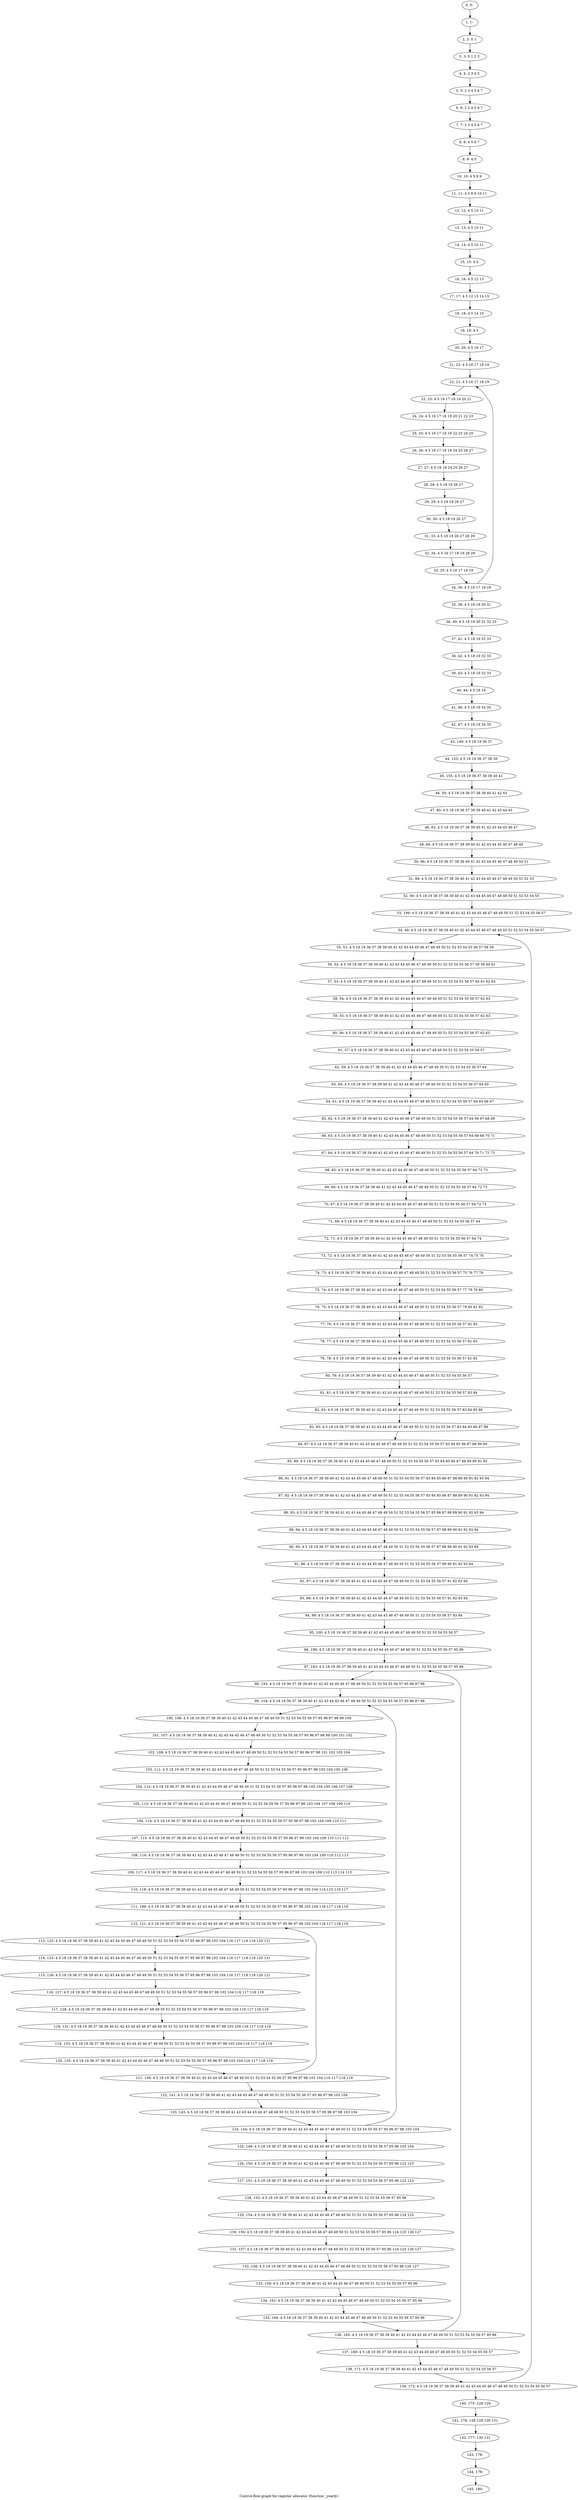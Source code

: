 digraph G {
graph [label="Control-flow-graph for register allocator (function _yearly)"]
0[label="0, 0: "];
1[label="1, 1: "];
2[label="2, 2: 0 1 "];
3[label="3, 3: 0 1 2 3 "];
4[label="4, 4: 2 3 4 5 "];
5[label="5, 5: 2 3 4 5 6 7 "];
6[label="6, 6: 2 3 4 5 6 7 "];
7[label="7, 7: 2 3 4 5 6 7 "];
8[label="8, 8: 4 5 6 7 "];
9[label="9, 9: 4 5 "];
10[label="10, 10: 4 5 8 9 "];
11[label="11, 11: 4 5 8 9 10 11 "];
12[label="12, 12: 4 5 10 11 "];
13[label="13, 13: 4 5 10 11 "];
14[label="14, 14: 4 5 10 11 "];
15[label="15, 15: 4 5 "];
16[label="16, 16: 4 5 12 13 "];
17[label="17, 17: 4 5 12 13 14 15 "];
18[label="18, 18: 4 5 14 15 "];
19[label="19, 19: 4 5 "];
20[label="20, 20: 4 5 16 17 "];
21[label="21, 22: 4 5 16 17 18 19 "];
22[label="22, 21: 4 5 16 17 18 19 "];
23[label="23, 23: 4 5 16 17 18 19 20 21 "];
24[label="24, 24: 4 5 16 17 18 19 20 21 22 23 "];
25[label="25, 25: 4 5 16 17 18 19 22 23 24 25 "];
26[label="26, 26: 4 5 16 17 18 19 24 25 26 27 "];
27[label="27, 27: 4 5 18 19 24 25 26 27 "];
28[label="28, 28: 4 5 18 19 26 27 "];
29[label="29, 29: 4 5 18 19 26 27 "];
30[label="30, 30: 4 5 18 19 26 27 "];
31[label="31, 33: 4 5 18 19 26 27 28 29 "];
32[label="32, 34: 4 5 16 17 18 19 28 29 "];
33[label="33, 35: 4 5 16 17 18 19 "];
34[label="34, 36: 4 5 16 17 18 19 "];
35[label="35, 39: 4 5 18 19 30 31 "];
36[label="36, 40: 4 5 18 19 30 31 32 33 "];
37[label="37, 41: 4 5 18 19 32 33 "];
38[label="38, 42: 4 5 18 19 32 33 "];
39[label="39, 43: 4 5 18 19 32 33 "];
40[label="40, 44: 4 5 18 19 "];
41[label="41, 46: 4 5 18 19 34 35 "];
42[label="42, 47: 4 5 18 19 34 35 "];
43[label="43, 149: 4 5 18 19 36 37 "];
44[label="44, 153: 4 5 18 19 36 37 38 39 "];
45[label="45, 155: 4 5 18 19 36 37 38 39 40 41 "];
46[label="46, 50: 4 5 18 19 36 37 38 39 40 41 42 43 "];
47[label="47, 80: 4 5 18 19 36 37 38 39 40 41 42 43 44 45 "];
48[label="48, 82: 4 5 18 19 36 37 38 39 40 41 42 43 44 45 46 47 "];
49[label="49, 84: 4 5 18 19 36 37 38 39 40 41 42 43 44 45 46 47 48 49 "];
50[label="50, 86: 4 5 18 19 36 37 38 39 40 41 42 43 44 45 46 47 48 49 50 51 "];
51[label="51, 88: 4 5 18 19 36 37 38 39 40 41 42 43 44 45 46 47 48 49 50 51 52 53 "];
52[label="52, 90: 4 5 18 19 36 37 38 39 40 41 42 43 44 45 46 47 48 49 50 51 52 53 54 55 "];
53[label="53, 199: 4 5 18 19 36 37 38 39 40 41 42 43 44 45 46 47 48 49 50 51 52 53 54 55 56 57 "];
54[label="54, 49: 4 5 18 19 36 37 38 39 40 41 42 43 44 45 46 47 48 49 50 51 52 53 54 55 56 57 "];
55[label="55, 51: 4 5 18 19 36 37 38 39 40 41 42 43 44 45 46 47 48 49 50 51 52 53 54 55 56 57 58 59 "];
56[label="56, 52: 4 5 18 19 36 37 38 39 40 41 42 43 44 45 46 47 48 49 50 51 52 53 54 55 56 57 58 59 60 61 "];
57[label="57, 53: 4 5 18 19 36 37 38 39 40 41 42 43 44 45 46 47 48 49 50 51 52 53 54 55 56 57 60 61 62 63 "];
58[label="58, 54: 4 5 18 19 36 37 38 39 40 41 42 43 44 45 46 47 48 49 50 51 52 53 54 55 56 57 62 63 "];
59[label="59, 55: 4 5 18 19 36 37 38 39 40 41 42 43 44 45 46 47 48 49 50 51 52 53 54 55 56 57 62 63 "];
60[label="60, 56: 4 5 18 19 36 37 38 39 40 41 42 43 44 45 46 47 48 49 50 51 52 53 54 55 56 57 62 63 "];
61[label="61, 57: 4 5 18 19 36 37 38 39 40 41 42 43 44 45 46 47 48 49 50 51 52 53 54 55 56 57 "];
62[label="62, 59: 4 5 18 19 36 37 38 39 40 41 42 43 44 45 46 47 48 49 50 51 52 53 54 55 56 57 64 "];
63[label="63, 60: 4 5 18 19 36 37 38 39 40 41 42 43 44 45 46 47 48 49 50 51 52 53 54 55 56 57 64 65 "];
64[label="64, 61: 4 5 18 19 36 37 38 39 40 41 42 43 44 45 46 47 48 49 50 51 52 53 54 55 56 57 64 65 66 67 "];
65[label="65, 62: 4 5 18 19 36 37 38 39 40 41 42 43 44 45 46 47 48 49 50 51 52 53 54 55 56 57 64 66 67 68 69 "];
66[label="66, 63: 4 5 18 19 36 37 38 39 40 41 42 43 44 45 46 47 48 49 50 51 52 53 54 55 56 57 64 68 69 70 71 "];
67[label="67, 64: 4 5 18 19 36 37 38 39 40 41 42 43 44 45 46 47 48 49 50 51 52 53 54 55 56 57 64 70 71 72 73 "];
68[label="68, 65: 4 5 18 19 36 37 38 39 40 41 42 43 44 45 46 47 48 49 50 51 52 53 54 55 56 57 64 72 73 "];
69[label="69, 66: 4 5 18 19 36 37 38 39 40 41 42 43 44 45 46 47 48 49 50 51 52 53 54 55 56 57 64 72 73 "];
70[label="70, 67: 4 5 18 19 36 37 38 39 40 41 42 43 44 45 46 47 48 49 50 51 52 53 54 55 56 57 64 72 73 "];
71[label="71, 68: 4 5 18 19 36 37 38 39 40 41 42 43 44 45 46 47 48 49 50 51 52 53 54 55 56 57 64 "];
72[label="72, 71: 4 5 18 19 36 37 38 39 40 41 42 43 44 45 46 47 48 49 50 51 52 53 54 55 56 57 64 74 "];
73[label="73, 72: 4 5 18 19 36 37 38 39 40 41 42 43 44 45 46 47 48 49 50 51 52 53 54 55 56 57 74 75 76 "];
74[label="74, 73: 4 5 18 19 36 37 38 39 40 41 42 43 44 45 46 47 48 49 50 51 52 53 54 55 56 57 75 76 77 78 "];
75[label="75, 74: 4 5 18 19 36 37 38 39 40 41 42 43 44 45 46 47 48 49 50 51 52 53 54 55 56 57 77 78 79 80 "];
76[label="76, 75: 4 5 18 19 36 37 38 39 40 41 42 43 44 45 46 47 48 49 50 51 52 53 54 55 56 57 79 80 81 82 "];
77[label="77, 76: 4 5 18 19 36 37 38 39 40 41 42 43 44 45 46 47 48 49 50 51 52 53 54 55 56 57 81 82 "];
78[label="78, 77: 4 5 18 19 36 37 38 39 40 41 42 43 44 45 46 47 48 49 50 51 52 53 54 55 56 57 81 82 "];
79[label="79, 78: 4 5 18 19 36 37 38 39 40 41 42 43 44 45 46 47 48 49 50 51 52 53 54 55 56 57 81 82 "];
80[label="80, 79: 4 5 18 19 36 37 38 39 40 41 42 43 44 45 46 47 48 49 50 51 52 53 54 55 56 57 "];
81[label="81, 81: 4 5 18 19 36 37 38 39 40 41 42 43 44 45 46 47 48 49 50 51 52 53 54 55 56 57 83 84 "];
82[label="82, 83: 4 5 18 19 36 37 38 39 40 41 42 43 44 45 46 47 48 49 50 51 52 53 54 55 56 57 83 84 85 86 "];
83[label="83, 85: 4 5 18 19 36 37 38 39 40 41 42 43 44 45 46 47 48 49 50 51 52 53 54 55 56 57 83 84 85 86 87 88 "];
84[label="84, 87: 4 5 18 19 36 37 38 39 40 41 42 43 44 45 46 47 48 49 50 51 52 53 54 55 56 57 83 84 85 86 87 88 89 90 "];
85[label="85, 89: 4 5 18 19 36 37 38 39 40 41 42 43 44 45 46 47 48 49 50 51 52 53 54 55 56 57 83 84 85 86 87 88 89 90 91 92 "];
86[label="86, 91: 4 5 18 19 36 37 38 39 40 41 42 43 44 45 46 47 48 49 50 51 52 53 54 55 56 57 83 84 85 86 87 88 89 90 91 92 93 94 "];
87[label="87, 92: 4 5 18 19 36 37 38 39 40 41 42 43 44 45 46 47 48 49 50 51 52 53 54 55 56 57 83 84 85 86 87 88 89 90 91 92 93 94 "];
88[label="88, 93: 4 5 18 19 36 37 38 39 40 41 42 43 44 45 46 47 48 49 50 51 52 53 54 55 56 57 85 86 87 88 89 90 91 92 93 94 "];
89[label="89, 94: 4 5 18 19 36 37 38 39 40 41 42 43 44 45 46 47 48 49 50 51 52 53 54 55 56 57 87 88 89 90 91 92 93 94 "];
90[label="90, 95: 4 5 18 19 36 37 38 39 40 41 42 43 44 45 46 47 48 49 50 51 52 53 54 55 56 57 87 88 89 90 91 92 93 94 "];
91[label="91, 96: 4 5 18 19 36 37 38 39 40 41 42 43 44 45 46 47 48 49 50 51 52 53 54 55 56 57 89 90 91 92 93 94 "];
92[label="92, 97: 4 5 18 19 36 37 38 39 40 41 42 43 44 45 46 47 48 49 50 51 52 53 54 55 56 57 91 92 93 94 "];
93[label="93, 98: 4 5 18 19 36 37 38 39 40 41 42 43 44 45 46 47 48 49 50 51 52 53 54 55 56 57 91 92 93 94 "];
94[label="94, 99: 4 5 18 19 36 37 38 39 40 41 42 43 44 45 46 47 48 49 50 51 52 53 54 55 56 57 93 94 "];
95[label="95, 100: 4 5 18 19 36 37 38 39 40 41 42 43 44 45 46 47 48 49 50 51 52 53 54 55 56 57 "];
96[label="96, 196: 4 5 18 19 36 37 38 39 40 41 42 43 44 45 46 47 48 49 50 51 52 53 54 55 56 57 95 96 "];
97[label="97, 183: 4 5 18 19 36 37 38 39 40 41 42 43 44 45 46 47 48 49 50 51 52 53 54 55 56 57 95 96 "];
98[label="98, 193: 4 5 18 19 36 37 38 39 40 41 42 43 44 45 46 47 48 49 50 51 52 53 54 55 56 57 95 96 97 98 "];
99[label="99, 104: 4 5 18 19 36 37 38 39 40 41 42 43 44 45 46 47 48 49 50 51 52 53 54 55 56 57 95 96 97 98 "];
100[label="100, 106: 4 5 18 19 36 37 38 39 40 41 42 43 44 45 46 47 48 49 50 51 52 53 54 55 56 57 95 96 97 98 99 100 "];
101[label="101, 107: 4 5 18 19 36 37 38 39 40 41 42 43 44 45 46 47 48 49 50 51 52 53 54 55 56 57 95 96 97 98 99 100 101 102 "];
102[label="102, 108: 4 5 18 19 36 37 38 39 40 41 42 43 44 45 46 47 48 49 50 51 52 53 54 55 56 57 95 96 97 98 101 102 103 104 "];
103[label="103, 111: 4 5 18 19 36 37 38 39 40 41 42 43 44 45 46 47 48 49 50 51 52 53 54 55 56 57 95 96 97 98 103 104 105 106 "];
104[label="104, 112: 4 5 18 19 36 37 38 39 40 41 42 43 44 45 46 47 48 49 50 51 52 53 54 55 56 57 95 96 97 98 103 104 105 106 107 108 "];
105[label="105, 113: 4 5 18 19 36 37 38 39 40 41 42 43 44 45 46 47 48 49 50 51 52 53 54 55 56 57 95 96 97 98 103 104 107 108 109 110 "];
106[label="106, 114: 4 5 18 19 36 37 38 39 40 41 42 43 44 45 46 47 48 49 50 51 52 53 54 55 56 57 95 96 97 98 103 104 109 110 111 "];
107[label="107, 115: 4 5 18 19 36 37 38 39 40 41 42 43 44 45 46 47 48 49 50 51 52 53 54 55 56 57 95 96 97 98 103 104 109 110 111 112 "];
108[label="108, 116: 4 5 18 19 36 37 38 39 40 41 42 43 44 45 46 47 48 49 50 51 52 53 54 55 56 57 95 96 97 98 103 104 109 110 112 113 "];
109[label="109, 117: 4 5 18 19 36 37 38 39 40 41 42 43 44 45 46 47 48 49 50 51 52 53 54 55 56 57 95 96 97 98 103 104 109 110 113 114 115 "];
110[label="110, 118: 4 5 18 19 36 37 38 39 40 41 42 43 44 45 46 47 48 49 50 51 52 53 54 55 56 57 95 96 97 98 103 104 114 115 116 117 "];
111[label="111, 189: 4 5 18 19 36 37 38 39 40 41 42 43 44 45 46 47 48 49 50 51 52 53 54 55 56 57 95 96 97 98 103 104 116 117 118 119 "];
112[label="112, 121: 4 5 18 19 36 37 38 39 40 41 42 43 44 45 46 47 48 49 50 51 52 53 54 55 56 57 95 96 97 98 103 104 116 117 118 119 "];
113[label="113, 125: 4 5 18 19 36 37 38 39 40 41 42 43 44 45 46 47 48 49 50 51 52 53 54 55 56 57 95 96 97 98 103 104 116 117 118 119 120 121 "];
114[label="114, 123: 4 5 18 19 36 37 38 39 40 41 42 43 44 45 46 47 48 49 50 51 52 53 54 55 56 57 95 96 97 98 103 104 116 117 118 119 120 121 "];
115[label="115, 126: 4 5 18 19 36 37 38 39 40 41 42 43 44 45 46 47 48 49 50 51 52 53 54 55 56 57 95 96 97 98 103 104 116 117 118 119 120 121 "];
116[label="116, 127: 4 5 18 19 36 37 38 39 40 41 42 43 44 45 46 47 48 49 50 51 52 53 54 55 56 57 95 96 97 98 103 104 116 117 118 119 "];
117[label="117, 128: 4 5 18 19 36 37 38 39 40 41 42 43 44 45 46 47 48 49 50 51 52 53 54 55 56 57 95 96 97 98 103 104 116 117 118 119 "];
118[label="118, 131: 4 5 18 19 36 37 38 39 40 41 42 43 44 45 46 47 48 49 50 51 52 53 54 55 56 57 95 96 97 98 103 104 116 117 118 119 "];
119[label="119, 133: 4 5 18 19 36 37 38 39 40 41 42 43 44 45 46 47 48 49 50 51 52 53 54 55 56 57 95 96 97 98 103 104 116 117 118 119 "];
120[label="120, 135: 4 5 18 19 36 37 38 39 40 41 42 43 44 45 46 47 48 49 50 51 52 53 54 55 56 57 95 96 97 98 103 104 116 117 118 119 "];
121[label="121, 136: 4 5 18 19 36 37 38 39 40 41 42 43 44 45 46 47 48 49 50 51 52 53 54 55 56 57 95 96 97 98 103 104 116 117 118 119 "];
122[label="122, 141: 4 5 18 19 36 37 38 39 40 41 42 43 44 45 46 47 48 49 50 51 52 53 54 55 56 57 95 96 97 98 103 104 "];
123[label="123, 143: 4 5 18 19 36 37 38 39 40 41 42 43 44 45 46 47 48 49 50 51 52 53 54 55 56 57 95 96 97 98 103 104 "];
124[label="124, 144: 4 5 18 19 36 37 38 39 40 41 42 43 44 45 46 47 48 49 50 51 52 53 54 55 56 57 95 96 97 98 103 104 "];
125[label="125, 148: 4 5 18 19 36 37 38 39 40 41 42 43 44 45 46 47 48 49 50 51 52 53 54 55 56 57 95 96 103 104 "];
126[label="126, 150: 4 5 18 19 36 37 38 39 40 41 42 43 44 45 46 47 48 49 50 51 52 53 54 55 56 57 95 96 122 123 "];
127[label="127, 151: 4 5 18 19 36 37 38 39 40 41 42 43 44 45 46 47 48 49 50 51 52 53 54 55 56 57 95 96 122 123 "];
128[label="128, 152: 4 5 18 19 36 37 38 39 40 41 42 43 44 45 46 47 48 49 50 51 52 53 54 55 56 57 95 96 "];
129[label="129, 154: 4 5 18 19 36 37 38 39 40 41 42 43 44 45 46 47 48 49 50 51 52 53 54 55 56 57 95 96 124 125 "];
130[label="130, 156: 4 5 18 19 36 37 38 39 40 41 42 43 44 45 46 47 48 49 50 51 52 53 54 55 56 57 95 96 124 125 126 127 "];
131[label="131, 157: 4 5 18 19 36 37 38 39 40 41 42 43 44 45 46 47 48 49 50 51 52 53 54 55 56 57 95 96 124 125 126 127 "];
132[label="132, 158: 4 5 18 19 36 37 38 39 40 41 42 43 44 45 46 47 48 49 50 51 52 53 54 55 56 57 95 96 126 127 "];
133[label="133, 159: 4 5 18 19 36 37 38 39 40 41 42 43 44 45 46 47 48 49 50 51 52 53 54 55 56 57 95 96 "];
134[label="134, 162: 4 5 18 19 36 37 38 39 40 41 42 43 44 45 46 47 48 49 50 51 52 53 54 55 56 57 95 96 "];
135[label="135, 164: 4 5 18 19 36 37 38 39 40 41 42 43 44 45 46 47 48 49 50 51 52 53 54 55 56 57 95 96 "];
136[label="136, 165: 4 5 18 19 36 37 38 39 40 41 42 43 44 45 46 47 48 49 50 51 52 53 54 55 56 57 95 96 "];
137[label="137, 169: 4 5 18 19 36 37 38 39 40 41 42 43 44 45 46 47 48 49 50 51 52 53 54 55 56 57 "];
138[label="138, 171: 4 5 18 19 36 37 38 39 40 41 42 43 44 45 46 47 48 49 50 51 52 53 54 55 56 57 "];
139[label="139, 172: 4 5 18 19 36 37 38 39 40 41 42 43 44 45 46 47 48 49 50 51 52 53 54 55 56 57 "];
140[label="140, 175: 128 129 "];
141[label="141, 176: 128 129 130 131 "];
142[label="142, 177: 130 131 "];
143[label="143, 178: "];
144[label="144, 179: "];
145[label="145, 180: "];
0->1 ;
1->2 ;
2->3 ;
3->4 ;
4->5 ;
5->6 ;
6->7 ;
7->8 ;
8->9 ;
9->10 ;
10->11 ;
11->12 ;
12->13 ;
13->14 ;
14->15 ;
15->16 ;
16->17 ;
17->18 ;
18->19 ;
19->20 ;
20->21 ;
21->22 ;
22->23 ;
23->24 ;
24->25 ;
25->26 ;
26->27 ;
27->28 ;
28->29 ;
29->30 ;
30->31 ;
31->32 ;
32->33 ;
33->34 ;
34->35 ;
34->22 ;
35->36 ;
36->37 ;
37->38 ;
38->39 ;
39->40 ;
40->41 ;
41->42 ;
42->43 ;
43->44 ;
44->45 ;
45->46 ;
46->47 ;
47->48 ;
48->49 ;
49->50 ;
50->51 ;
51->52 ;
52->53 ;
53->54 ;
54->55 ;
55->56 ;
56->57 ;
57->58 ;
58->59 ;
59->60 ;
60->61 ;
61->62 ;
62->63 ;
63->64 ;
64->65 ;
65->66 ;
66->67 ;
67->68 ;
68->69 ;
69->70 ;
70->71 ;
71->72 ;
72->73 ;
73->74 ;
74->75 ;
75->76 ;
76->77 ;
77->78 ;
78->79 ;
79->80 ;
80->81 ;
81->82 ;
82->83 ;
83->84 ;
84->85 ;
85->86 ;
86->87 ;
87->88 ;
88->89 ;
89->90 ;
90->91 ;
91->92 ;
92->93 ;
93->94 ;
94->95 ;
95->96 ;
96->97 ;
97->98 ;
98->99 ;
99->100 ;
100->101 ;
101->102 ;
102->103 ;
103->104 ;
104->105 ;
105->106 ;
106->107 ;
107->108 ;
108->109 ;
109->110 ;
110->111 ;
111->112 ;
112->113 ;
113->114 ;
114->115 ;
115->116 ;
116->117 ;
117->118 ;
118->119 ;
119->120 ;
120->121 ;
121->122 ;
121->112 ;
122->123 ;
123->124 ;
124->125 ;
124->99 ;
125->126 ;
126->127 ;
127->128 ;
128->129 ;
129->130 ;
130->131 ;
131->132 ;
132->133 ;
133->134 ;
134->135 ;
135->136 ;
136->137 ;
136->97 ;
137->138 ;
138->139 ;
139->140 ;
139->54 ;
140->141 ;
141->142 ;
142->143 ;
143->144 ;
144->145 ;
}
